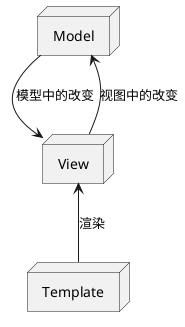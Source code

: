 @startuml
node Model
node View
node Template
Model -down-> View : 模型中的改变
View -up-> Model : 视图中的改变
Template -up-> View : 渲染
@enduml